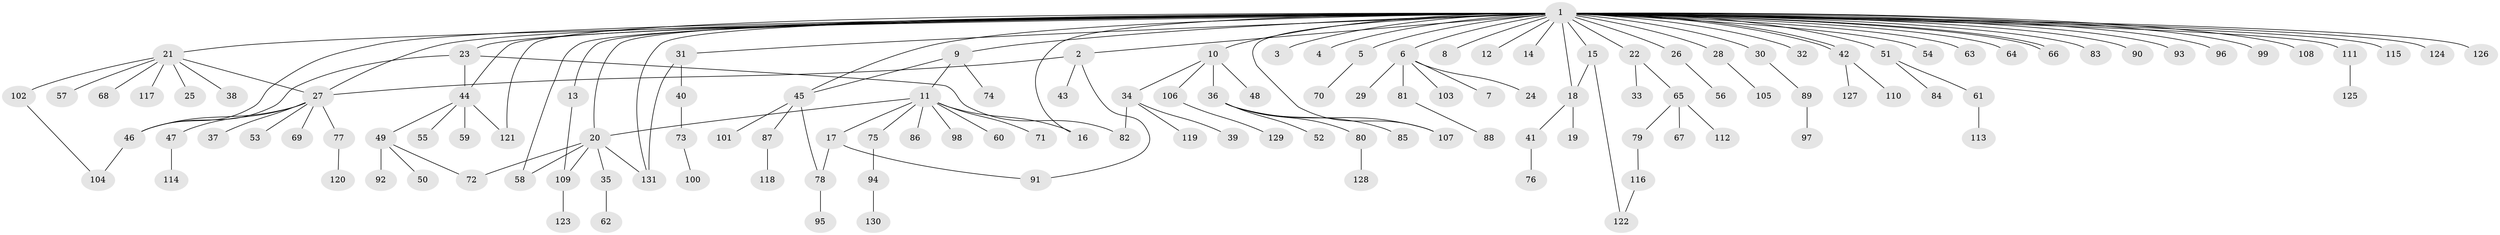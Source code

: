 // Generated by graph-tools (version 1.1) at 2025/48/03/09/25 04:48:16]
// undirected, 131 vertices, 153 edges
graph export_dot {
graph [start="1"]
  node [color=gray90,style=filled];
  1;
  2;
  3;
  4;
  5;
  6;
  7;
  8;
  9;
  10;
  11;
  12;
  13;
  14;
  15;
  16;
  17;
  18;
  19;
  20;
  21;
  22;
  23;
  24;
  25;
  26;
  27;
  28;
  29;
  30;
  31;
  32;
  33;
  34;
  35;
  36;
  37;
  38;
  39;
  40;
  41;
  42;
  43;
  44;
  45;
  46;
  47;
  48;
  49;
  50;
  51;
  52;
  53;
  54;
  55;
  56;
  57;
  58;
  59;
  60;
  61;
  62;
  63;
  64;
  65;
  66;
  67;
  68;
  69;
  70;
  71;
  72;
  73;
  74;
  75;
  76;
  77;
  78;
  79;
  80;
  81;
  82;
  83;
  84;
  85;
  86;
  87;
  88;
  89;
  90;
  91;
  92;
  93;
  94;
  95;
  96;
  97;
  98;
  99;
  100;
  101;
  102;
  103;
  104;
  105;
  106;
  107;
  108;
  109;
  110;
  111;
  112;
  113;
  114;
  115;
  116;
  117;
  118;
  119;
  120;
  121;
  122;
  123;
  124;
  125;
  126;
  127;
  128;
  129;
  130;
  131;
  1 -- 2;
  1 -- 3;
  1 -- 4;
  1 -- 5;
  1 -- 6;
  1 -- 8;
  1 -- 9;
  1 -- 10;
  1 -- 12;
  1 -- 13;
  1 -- 14;
  1 -- 15;
  1 -- 16;
  1 -- 18;
  1 -- 20;
  1 -- 21;
  1 -- 22;
  1 -- 23;
  1 -- 26;
  1 -- 27;
  1 -- 28;
  1 -- 30;
  1 -- 31;
  1 -- 32;
  1 -- 42;
  1 -- 42;
  1 -- 44;
  1 -- 45;
  1 -- 46;
  1 -- 51;
  1 -- 54;
  1 -- 58;
  1 -- 63;
  1 -- 64;
  1 -- 66;
  1 -- 66;
  1 -- 83;
  1 -- 90;
  1 -- 93;
  1 -- 96;
  1 -- 99;
  1 -- 107;
  1 -- 108;
  1 -- 111;
  1 -- 115;
  1 -- 121;
  1 -- 124;
  1 -- 126;
  1 -- 131;
  2 -- 27;
  2 -- 43;
  2 -- 91;
  5 -- 70;
  6 -- 7;
  6 -- 24;
  6 -- 29;
  6 -- 81;
  6 -- 103;
  9 -- 11;
  9 -- 45;
  9 -- 74;
  10 -- 34;
  10 -- 36;
  10 -- 48;
  10 -- 106;
  11 -- 16;
  11 -- 17;
  11 -- 20;
  11 -- 60;
  11 -- 71;
  11 -- 75;
  11 -- 86;
  11 -- 98;
  13 -- 109;
  15 -- 18;
  15 -- 122;
  17 -- 78;
  17 -- 91;
  18 -- 19;
  18 -- 41;
  20 -- 35;
  20 -- 58;
  20 -- 72;
  20 -- 109;
  20 -- 131;
  21 -- 25;
  21 -- 27;
  21 -- 38;
  21 -- 57;
  21 -- 68;
  21 -- 102;
  21 -- 117;
  22 -- 33;
  22 -- 65;
  23 -- 44;
  23 -- 46;
  23 -- 82;
  26 -- 56;
  27 -- 37;
  27 -- 46;
  27 -- 47;
  27 -- 53;
  27 -- 69;
  27 -- 77;
  28 -- 105;
  30 -- 89;
  31 -- 40;
  31 -- 131;
  34 -- 39;
  34 -- 82;
  34 -- 119;
  35 -- 62;
  36 -- 52;
  36 -- 80;
  36 -- 85;
  36 -- 107;
  40 -- 73;
  41 -- 76;
  42 -- 110;
  42 -- 127;
  44 -- 49;
  44 -- 55;
  44 -- 59;
  44 -- 121;
  45 -- 78;
  45 -- 87;
  45 -- 101;
  46 -- 104;
  47 -- 114;
  49 -- 50;
  49 -- 72;
  49 -- 92;
  51 -- 61;
  51 -- 84;
  61 -- 113;
  65 -- 67;
  65 -- 79;
  65 -- 112;
  73 -- 100;
  75 -- 94;
  77 -- 120;
  78 -- 95;
  79 -- 116;
  80 -- 128;
  81 -- 88;
  87 -- 118;
  89 -- 97;
  94 -- 130;
  102 -- 104;
  106 -- 129;
  109 -- 123;
  111 -- 125;
  116 -- 122;
}
